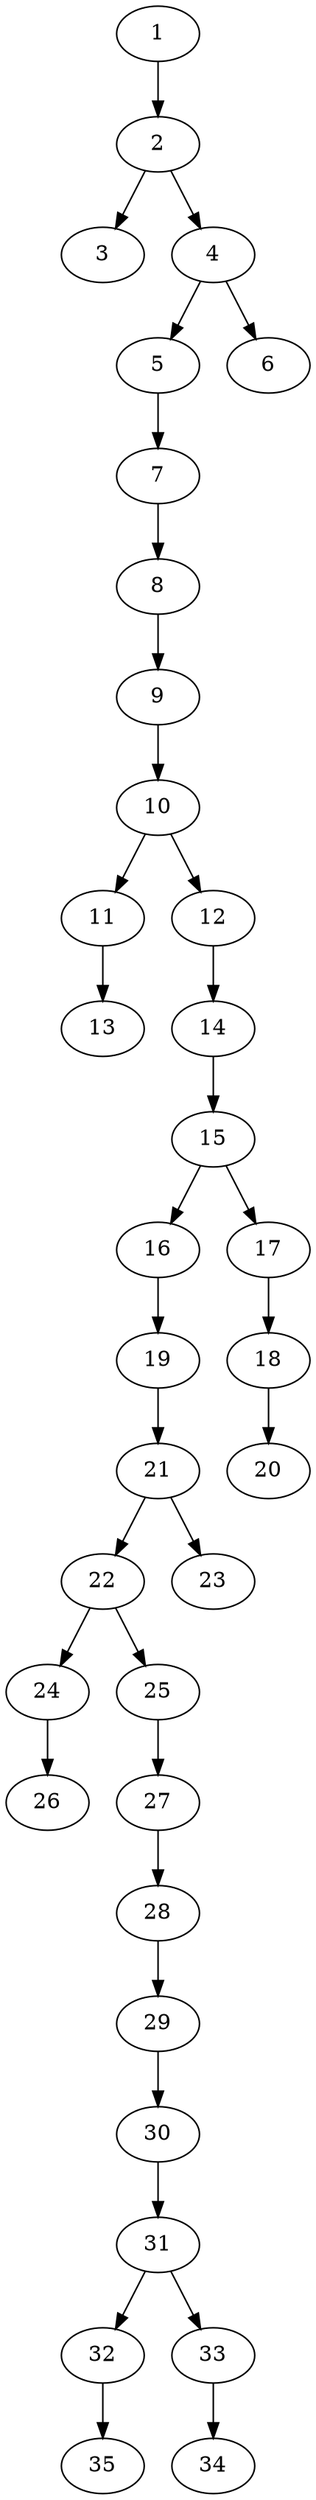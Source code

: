 // DAG automatically generated by daggen at Thu Oct  3 14:05:37 2019
// ./daggen --dot -n 35 --ccr 0.5 --fat 0.3 --regular 0.5 --density 0.5 --mindata 5242880 --maxdata 52428800 
digraph G {
  1 [size="43202560", alpha="0.14", expect_size="21601280"] 
  1 -> 2 [size ="21601280"]
  2 [size="58910720", alpha="0.17", expect_size="29455360"] 
  2 -> 3 [size ="29455360"]
  2 -> 4 [size ="29455360"]
  3 [size="71622656", alpha="0.18", expect_size="35811328"] 
  4 [size="23429120", alpha="0.09", expect_size="11714560"] 
  4 -> 5 [size ="11714560"]
  4 -> 6 [size ="11714560"]
  5 [size="27750400", alpha="0.14", expect_size="13875200"] 
  5 -> 7 [size ="13875200"]
  6 [size="58120192", alpha="0.05", expect_size="29060096"] 
  7 [size="66568192", alpha="0.17", expect_size="33284096"] 
  7 -> 8 [size ="33284096"]
  8 [size="34492416", alpha="0.09", expect_size="17246208"] 
  8 -> 9 [size ="17246208"]
  9 [size="101543936", alpha="0.13", expect_size="50771968"] 
  9 -> 10 [size ="50771968"]
  10 [size="28977152", alpha="0.07", expect_size="14488576"] 
  10 -> 11 [size ="14488576"]
  10 -> 12 [size ="14488576"]
  11 [size="98361344", alpha="0.01", expect_size="49180672"] 
  11 -> 13 [size ="49180672"]
  12 [size="67799040", alpha="0.02", expect_size="33899520"] 
  12 -> 14 [size ="33899520"]
  13 [size="55947264", alpha="0.06", expect_size="27973632"] 
  14 [size="45703168", alpha="0.00", expect_size="22851584"] 
  14 -> 15 [size ="22851584"]
  15 [size="89280512", alpha="0.00", expect_size="44640256"] 
  15 -> 16 [size ="44640256"]
  15 -> 17 [size ="44640256"]
  16 [size="62189568", alpha="0.15", expect_size="31094784"] 
  16 -> 19 [size ="31094784"]
  17 [size="87832576", alpha="0.02", expect_size="43916288"] 
  17 -> 18 [size ="43916288"]
  18 [size="75083776", alpha="0.02", expect_size="37541888"] 
  18 -> 20 [size ="37541888"]
  19 [size="22120448", alpha="0.04", expect_size="11060224"] 
  19 -> 21 [size ="11060224"]
  20 [size="83601408", alpha="0.14", expect_size="41800704"] 
  21 [size="23154688", alpha="0.11", expect_size="11577344"] 
  21 -> 22 [size ="11577344"]
  21 -> 23 [size ="11577344"]
  22 [size="30128128", alpha="0.18", expect_size="15064064"] 
  22 -> 24 [size ="15064064"]
  22 -> 25 [size ="15064064"]
  23 [size="38008832", alpha="0.19", expect_size="19004416"] 
  24 [size="64505856", alpha="0.02", expect_size="32252928"] 
  24 -> 26 [size ="32252928"]
  25 [size="66709504", alpha="0.08", expect_size="33354752"] 
  25 -> 27 [size ="33354752"]
  26 [size="66832384", alpha="0.05", expect_size="33416192"] 
  27 [size="41031680", alpha="0.14", expect_size="20515840"] 
  27 -> 28 [size ="20515840"]
  28 [size="51644416", alpha="0.08", expect_size="25822208"] 
  28 -> 29 [size ="25822208"]
  29 [size="63174656", alpha="0.01", expect_size="31587328"] 
  29 -> 30 [size ="31587328"]
  30 [size="80445440", alpha="0.18", expect_size="40222720"] 
  30 -> 31 [size ="40222720"]
  31 [size="51253248", alpha="0.13", expect_size="25626624"] 
  31 -> 32 [size ="25626624"]
  31 -> 33 [size ="25626624"]
  32 [size="102688768", alpha="0.01", expect_size="51344384"] 
  32 -> 35 [size ="51344384"]
  33 [size="94435328", alpha="0.18", expect_size="47217664"] 
  33 -> 34 [size ="47217664"]
  34 [size="87627776", alpha="0.03", expect_size="43813888"] 
  35 [size="95211520", alpha="0.05", expect_size="47605760"] 
}
